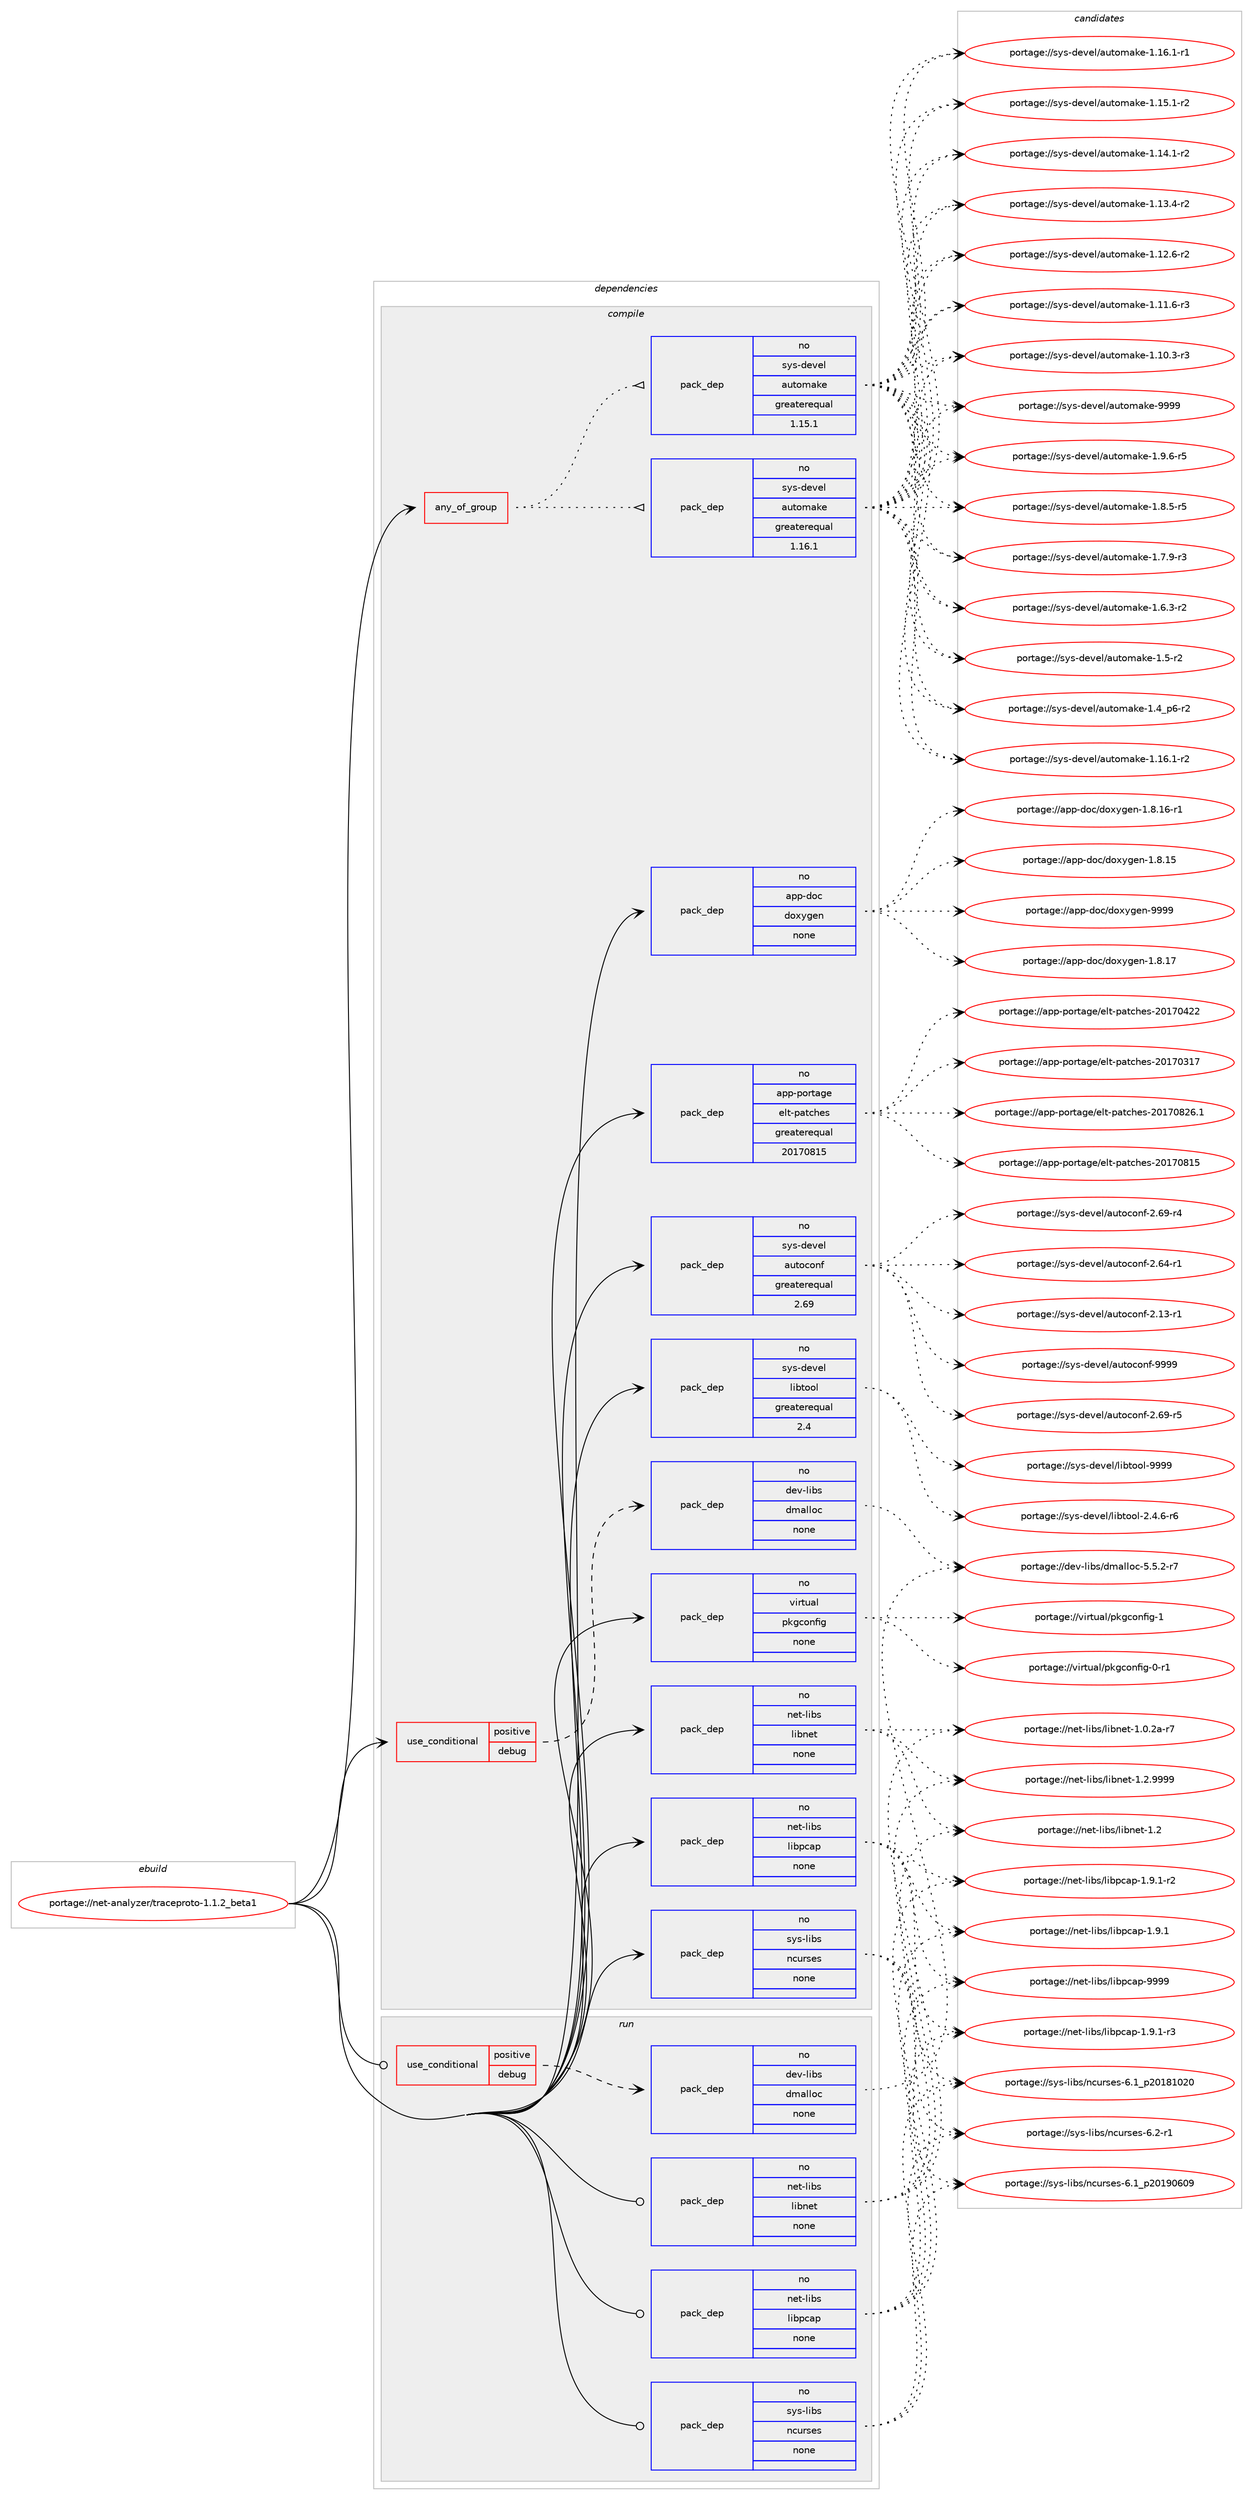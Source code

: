 digraph prolog {

# *************
# Graph options
# *************

newrank=true;
concentrate=true;
compound=true;
graph [rankdir=LR,fontname=Helvetica,fontsize=10,ranksep=1.5];#, ranksep=2.5, nodesep=0.2];
edge  [arrowhead=vee];
node  [fontname=Helvetica,fontsize=10];

# **********
# The ebuild
# **********

subgraph cluster_leftcol {
color=gray;
rank=same;
label=<<i>ebuild</i>>;
id [label="portage://net-analyzer/traceproto-1.1.2_beta1", color=red, width=4, href="../net-analyzer/traceproto-1.1.2_beta1.svg"];
}

# ****************
# The dependencies
# ****************

subgraph cluster_midcol {
color=gray;
label=<<i>dependencies</i>>;
subgraph cluster_compile {
fillcolor="#eeeeee";
style=filled;
label=<<i>compile</i>>;
subgraph any1257 {
dependency65977 [label=<<TABLE BORDER="0" CELLBORDER="1" CELLSPACING="0" CELLPADDING="4"><TR><TD CELLPADDING="10">any_of_group</TD></TR></TABLE>>, shape=none, color=red];subgraph pack51230 {
dependency65978 [label=<<TABLE BORDER="0" CELLBORDER="1" CELLSPACING="0" CELLPADDING="4" WIDTH="220"><TR><TD ROWSPAN="6" CELLPADDING="30">pack_dep</TD></TR><TR><TD WIDTH="110">no</TD></TR><TR><TD>sys-devel</TD></TR><TR><TD>automake</TD></TR><TR><TD>greaterequal</TD></TR><TR><TD>1.16.1</TD></TR></TABLE>>, shape=none, color=blue];
}
dependency65977:e -> dependency65978:w [weight=20,style="dotted",arrowhead="oinv"];
subgraph pack51231 {
dependency65979 [label=<<TABLE BORDER="0" CELLBORDER="1" CELLSPACING="0" CELLPADDING="4" WIDTH="220"><TR><TD ROWSPAN="6" CELLPADDING="30">pack_dep</TD></TR><TR><TD WIDTH="110">no</TD></TR><TR><TD>sys-devel</TD></TR><TR><TD>automake</TD></TR><TR><TD>greaterequal</TD></TR><TR><TD>1.15.1</TD></TR></TABLE>>, shape=none, color=blue];
}
dependency65977:e -> dependency65979:w [weight=20,style="dotted",arrowhead="oinv"];
}
id:e -> dependency65977:w [weight=20,style="solid",arrowhead="vee"];
subgraph cond13481 {
dependency65980 [label=<<TABLE BORDER="0" CELLBORDER="1" CELLSPACING="0" CELLPADDING="4"><TR><TD ROWSPAN="3" CELLPADDING="10">use_conditional</TD></TR><TR><TD>positive</TD></TR><TR><TD>debug</TD></TR></TABLE>>, shape=none, color=red];
subgraph pack51232 {
dependency65981 [label=<<TABLE BORDER="0" CELLBORDER="1" CELLSPACING="0" CELLPADDING="4" WIDTH="220"><TR><TD ROWSPAN="6" CELLPADDING="30">pack_dep</TD></TR><TR><TD WIDTH="110">no</TD></TR><TR><TD>dev-libs</TD></TR><TR><TD>dmalloc</TD></TR><TR><TD>none</TD></TR><TR><TD></TD></TR></TABLE>>, shape=none, color=blue];
}
dependency65980:e -> dependency65981:w [weight=20,style="dashed",arrowhead="vee"];
}
id:e -> dependency65980:w [weight=20,style="solid",arrowhead="vee"];
subgraph pack51233 {
dependency65982 [label=<<TABLE BORDER="0" CELLBORDER="1" CELLSPACING="0" CELLPADDING="4" WIDTH="220"><TR><TD ROWSPAN="6" CELLPADDING="30">pack_dep</TD></TR><TR><TD WIDTH="110">no</TD></TR><TR><TD>app-doc</TD></TR><TR><TD>doxygen</TD></TR><TR><TD>none</TD></TR><TR><TD></TD></TR></TABLE>>, shape=none, color=blue];
}
id:e -> dependency65982:w [weight=20,style="solid",arrowhead="vee"];
subgraph pack51234 {
dependency65983 [label=<<TABLE BORDER="0" CELLBORDER="1" CELLSPACING="0" CELLPADDING="4" WIDTH="220"><TR><TD ROWSPAN="6" CELLPADDING="30">pack_dep</TD></TR><TR><TD WIDTH="110">no</TD></TR><TR><TD>app-portage</TD></TR><TR><TD>elt-patches</TD></TR><TR><TD>greaterequal</TD></TR><TR><TD>20170815</TD></TR></TABLE>>, shape=none, color=blue];
}
id:e -> dependency65983:w [weight=20,style="solid",arrowhead="vee"];
subgraph pack51235 {
dependency65984 [label=<<TABLE BORDER="0" CELLBORDER="1" CELLSPACING="0" CELLPADDING="4" WIDTH="220"><TR><TD ROWSPAN="6" CELLPADDING="30">pack_dep</TD></TR><TR><TD WIDTH="110">no</TD></TR><TR><TD>net-libs</TD></TR><TR><TD>libnet</TD></TR><TR><TD>none</TD></TR><TR><TD></TD></TR></TABLE>>, shape=none, color=blue];
}
id:e -> dependency65984:w [weight=20,style="solid",arrowhead="vee"];
subgraph pack51236 {
dependency65985 [label=<<TABLE BORDER="0" CELLBORDER="1" CELLSPACING="0" CELLPADDING="4" WIDTH="220"><TR><TD ROWSPAN="6" CELLPADDING="30">pack_dep</TD></TR><TR><TD WIDTH="110">no</TD></TR><TR><TD>net-libs</TD></TR><TR><TD>libpcap</TD></TR><TR><TD>none</TD></TR><TR><TD></TD></TR></TABLE>>, shape=none, color=blue];
}
id:e -> dependency65985:w [weight=20,style="solid",arrowhead="vee"];
subgraph pack51237 {
dependency65986 [label=<<TABLE BORDER="0" CELLBORDER="1" CELLSPACING="0" CELLPADDING="4" WIDTH="220"><TR><TD ROWSPAN="6" CELLPADDING="30">pack_dep</TD></TR><TR><TD WIDTH="110">no</TD></TR><TR><TD>sys-devel</TD></TR><TR><TD>autoconf</TD></TR><TR><TD>greaterequal</TD></TR><TR><TD>2.69</TD></TR></TABLE>>, shape=none, color=blue];
}
id:e -> dependency65986:w [weight=20,style="solid",arrowhead="vee"];
subgraph pack51238 {
dependency65987 [label=<<TABLE BORDER="0" CELLBORDER="1" CELLSPACING="0" CELLPADDING="4" WIDTH="220"><TR><TD ROWSPAN="6" CELLPADDING="30">pack_dep</TD></TR><TR><TD WIDTH="110">no</TD></TR><TR><TD>sys-devel</TD></TR><TR><TD>libtool</TD></TR><TR><TD>greaterequal</TD></TR><TR><TD>2.4</TD></TR></TABLE>>, shape=none, color=blue];
}
id:e -> dependency65987:w [weight=20,style="solid",arrowhead="vee"];
subgraph pack51239 {
dependency65988 [label=<<TABLE BORDER="0" CELLBORDER="1" CELLSPACING="0" CELLPADDING="4" WIDTH="220"><TR><TD ROWSPAN="6" CELLPADDING="30">pack_dep</TD></TR><TR><TD WIDTH="110">no</TD></TR><TR><TD>sys-libs</TD></TR><TR><TD>ncurses</TD></TR><TR><TD>none</TD></TR><TR><TD></TD></TR></TABLE>>, shape=none, color=blue];
}
id:e -> dependency65988:w [weight=20,style="solid",arrowhead="vee"];
subgraph pack51240 {
dependency65989 [label=<<TABLE BORDER="0" CELLBORDER="1" CELLSPACING="0" CELLPADDING="4" WIDTH="220"><TR><TD ROWSPAN="6" CELLPADDING="30">pack_dep</TD></TR><TR><TD WIDTH="110">no</TD></TR><TR><TD>virtual</TD></TR><TR><TD>pkgconfig</TD></TR><TR><TD>none</TD></TR><TR><TD></TD></TR></TABLE>>, shape=none, color=blue];
}
id:e -> dependency65989:w [weight=20,style="solid",arrowhead="vee"];
}
subgraph cluster_compileandrun {
fillcolor="#eeeeee";
style=filled;
label=<<i>compile and run</i>>;
}
subgraph cluster_run {
fillcolor="#eeeeee";
style=filled;
label=<<i>run</i>>;
subgraph cond13482 {
dependency65990 [label=<<TABLE BORDER="0" CELLBORDER="1" CELLSPACING="0" CELLPADDING="4"><TR><TD ROWSPAN="3" CELLPADDING="10">use_conditional</TD></TR><TR><TD>positive</TD></TR><TR><TD>debug</TD></TR></TABLE>>, shape=none, color=red];
subgraph pack51241 {
dependency65991 [label=<<TABLE BORDER="0" CELLBORDER="1" CELLSPACING="0" CELLPADDING="4" WIDTH="220"><TR><TD ROWSPAN="6" CELLPADDING="30">pack_dep</TD></TR><TR><TD WIDTH="110">no</TD></TR><TR><TD>dev-libs</TD></TR><TR><TD>dmalloc</TD></TR><TR><TD>none</TD></TR><TR><TD></TD></TR></TABLE>>, shape=none, color=blue];
}
dependency65990:e -> dependency65991:w [weight=20,style="dashed",arrowhead="vee"];
}
id:e -> dependency65990:w [weight=20,style="solid",arrowhead="odot"];
subgraph pack51242 {
dependency65992 [label=<<TABLE BORDER="0" CELLBORDER="1" CELLSPACING="0" CELLPADDING="4" WIDTH="220"><TR><TD ROWSPAN="6" CELLPADDING="30">pack_dep</TD></TR><TR><TD WIDTH="110">no</TD></TR><TR><TD>net-libs</TD></TR><TR><TD>libnet</TD></TR><TR><TD>none</TD></TR><TR><TD></TD></TR></TABLE>>, shape=none, color=blue];
}
id:e -> dependency65992:w [weight=20,style="solid",arrowhead="odot"];
subgraph pack51243 {
dependency65993 [label=<<TABLE BORDER="0" CELLBORDER="1" CELLSPACING="0" CELLPADDING="4" WIDTH="220"><TR><TD ROWSPAN="6" CELLPADDING="30">pack_dep</TD></TR><TR><TD WIDTH="110">no</TD></TR><TR><TD>net-libs</TD></TR><TR><TD>libpcap</TD></TR><TR><TD>none</TD></TR><TR><TD></TD></TR></TABLE>>, shape=none, color=blue];
}
id:e -> dependency65993:w [weight=20,style="solid",arrowhead="odot"];
subgraph pack51244 {
dependency65994 [label=<<TABLE BORDER="0" CELLBORDER="1" CELLSPACING="0" CELLPADDING="4" WIDTH="220"><TR><TD ROWSPAN="6" CELLPADDING="30">pack_dep</TD></TR><TR><TD WIDTH="110">no</TD></TR><TR><TD>sys-libs</TD></TR><TR><TD>ncurses</TD></TR><TR><TD>none</TD></TR><TR><TD></TD></TR></TABLE>>, shape=none, color=blue];
}
id:e -> dependency65994:w [weight=20,style="solid",arrowhead="odot"];
}
}

# **************
# The candidates
# **************

subgraph cluster_choices {
rank=same;
color=gray;
label=<<i>candidates</i>>;

subgraph choice51230 {
color=black;
nodesep=1;
choice115121115451001011181011084797117116111109971071014557575757 [label="portage://sys-devel/automake-9999", color=red, width=4,href="../sys-devel/automake-9999.svg"];
choice115121115451001011181011084797117116111109971071014549465746544511453 [label="portage://sys-devel/automake-1.9.6-r5", color=red, width=4,href="../sys-devel/automake-1.9.6-r5.svg"];
choice115121115451001011181011084797117116111109971071014549465646534511453 [label="portage://sys-devel/automake-1.8.5-r5", color=red, width=4,href="../sys-devel/automake-1.8.5-r5.svg"];
choice115121115451001011181011084797117116111109971071014549465546574511451 [label="portage://sys-devel/automake-1.7.9-r3", color=red, width=4,href="../sys-devel/automake-1.7.9-r3.svg"];
choice115121115451001011181011084797117116111109971071014549465446514511450 [label="portage://sys-devel/automake-1.6.3-r2", color=red, width=4,href="../sys-devel/automake-1.6.3-r2.svg"];
choice11512111545100101118101108479711711611110997107101454946534511450 [label="portage://sys-devel/automake-1.5-r2", color=red, width=4,href="../sys-devel/automake-1.5-r2.svg"];
choice115121115451001011181011084797117116111109971071014549465295112544511450 [label="portage://sys-devel/automake-1.4_p6-r2", color=red, width=4,href="../sys-devel/automake-1.4_p6-r2.svg"];
choice11512111545100101118101108479711711611110997107101454946495446494511450 [label="portage://sys-devel/automake-1.16.1-r2", color=red, width=4,href="../sys-devel/automake-1.16.1-r2.svg"];
choice11512111545100101118101108479711711611110997107101454946495446494511449 [label="portage://sys-devel/automake-1.16.1-r1", color=red, width=4,href="../sys-devel/automake-1.16.1-r1.svg"];
choice11512111545100101118101108479711711611110997107101454946495346494511450 [label="portage://sys-devel/automake-1.15.1-r2", color=red, width=4,href="../sys-devel/automake-1.15.1-r2.svg"];
choice11512111545100101118101108479711711611110997107101454946495246494511450 [label="portage://sys-devel/automake-1.14.1-r2", color=red, width=4,href="../sys-devel/automake-1.14.1-r2.svg"];
choice11512111545100101118101108479711711611110997107101454946495146524511450 [label="portage://sys-devel/automake-1.13.4-r2", color=red, width=4,href="../sys-devel/automake-1.13.4-r2.svg"];
choice11512111545100101118101108479711711611110997107101454946495046544511450 [label="portage://sys-devel/automake-1.12.6-r2", color=red, width=4,href="../sys-devel/automake-1.12.6-r2.svg"];
choice11512111545100101118101108479711711611110997107101454946494946544511451 [label="portage://sys-devel/automake-1.11.6-r3", color=red, width=4,href="../sys-devel/automake-1.11.6-r3.svg"];
choice11512111545100101118101108479711711611110997107101454946494846514511451 [label="portage://sys-devel/automake-1.10.3-r3", color=red, width=4,href="../sys-devel/automake-1.10.3-r3.svg"];
dependency65978:e -> choice115121115451001011181011084797117116111109971071014557575757:w [style=dotted,weight="100"];
dependency65978:e -> choice115121115451001011181011084797117116111109971071014549465746544511453:w [style=dotted,weight="100"];
dependency65978:e -> choice115121115451001011181011084797117116111109971071014549465646534511453:w [style=dotted,weight="100"];
dependency65978:e -> choice115121115451001011181011084797117116111109971071014549465546574511451:w [style=dotted,weight="100"];
dependency65978:e -> choice115121115451001011181011084797117116111109971071014549465446514511450:w [style=dotted,weight="100"];
dependency65978:e -> choice11512111545100101118101108479711711611110997107101454946534511450:w [style=dotted,weight="100"];
dependency65978:e -> choice115121115451001011181011084797117116111109971071014549465295112544511450:w [style=dotted,weight="100"];
dependency65978:e -> choice11512111545100101118101108479711711611110997107101454946495446494511450:w [style=dotted,weight="100"];
dependency65978:e -> choice11512111545100101118101108479711711611110997107101454946495446494511449:w [style=dotted,weight="100"];
dependency65978:e -> choice11512111545100101118101108479711711611110997107101454946495346494511450:w [style=dotted,weight="100"];
dependency65978:e -> choice11512111545100101118101108479711711611110997107101454946495246494511450:w [style=dotted,weight="100"];
dependency65978:e -> choice11512111545100101118101108479711711611110997107101454946495146524511450:w [style=dotted,weight="100"];
dependency65978:e -> choice11512111545100101118101108479711711611110997107101454946495046544511450:w [style=dotted,weight="100"];
dependency65978:e -> choice11512111545100101118101108479711711611110997107101454946494946544511451:w [style=dotted,weight="100"];
dependency65978:e -> choice11512111545100101118101108479711711611110997107101454946494846514511451:w [style=dotted,weight="100"];
}
subgraph choice51231 {
color=black;
nodesep=1;
choice115121115451001011181011084797117116111109971071014557575757 [label="portage://sys-devel/automake-9999", color=red, width=4,href="../sys-devel/automake-9999.svg"];
choice115121115451001011181011084797117116111109971071014549465746544511453 [label="portage://sys-devel/automake-1.9.6-r5", color=red, width=4,href="../sys-devel/automake-1.9.6-r5.svg"];
choice115121115451001011181011084797117116111109971071014549465646534511453 [label="portage://sys-devel/automake-1.8.5-r5", color=red, width=4,href="../sys-devel/automake-1.8.5-r5.svg"];
choice115121115451001011181011084797117116111109971071014549465546574511451 [label="portage://sys-devel/automake-1.7.9-r3", color=red, width=4,href="../sys-devel/automake-1.7.9-r3.svg"];
choice115121115451001011181011084797117116111109971071014549465446514511450 [label="portage://sys-devel/automake-1.6.3-r2", color=red, width=4,href="../sys-devel/automake-1.6.3-r2.svg"];
choice11512111545100101118101108479711711611110997107101454946534511450 [label="portage://sys-devel/automake-1.5-r2", color=red, width=4,href="../sys-devel/automake-1.5-r2.svg"];
choice115121115451001011181011084797117116111109971071014549465295112544511450 [label="portage://sys-devel/automake-1.4_p6-r2", color=red, width=4,href="../sys-devel/automake-1.4_p6-r2.svg"];
choice11512111545100101118101108479711711611110997107101454946495446494511450 [label="portage://sys-devel/automake-1.16.1-r2", color=red, width=4,href="../sys-devel/automake-1.16.1-r2.svg"];
choice11512111545100101118101108479711711611110997107101454946495446494511449 [label="portage://sys-devel/automake-1.16.1-r1", color=red, width=4,href="../sys-devel/automake-1.16.1-r1.svg"];
choice11512111545100101118101108479711711611110997107101454946495346494511450 [label="portage://sys-devel/automake-1.15.1-r2", color=red, width=4,href="../sys-devel/automake-1.15.1-r2.svg"];
choice11512111545100101118101108479711711611110997107101454946495246494511450 [label="portage://sys-devel/automake-1.14.1-r2", color=red, width=4,href="../sys-devel/automake-1.14.1-r2.svg"];
choice11512111545100101118101108479711711611110997107101454946495146524511450 [label="portage://sys-devel/automake-1.13.4-r2", color=red, width=4,href="../sys-devel/automake-1.13.4-r2.svg"];
choice11512111545100101118101108479711711611110997107101454946495046544511450 [label="portage://sys-devel/automake-1.12.6-r2", color=red, width=4,href="../sys-devel/automake-1.12.6-r2.svg"];
choice11512111545100101118101108479711711611110997107101454946494946544511451 [label="portage://sys-devel/automake-1.11.6-r3", color=red, width=4,href="../sys-devel/automake-1.11.6-r3.svg"];
choice11512111545100101118101108479711711611110997107101454946494846514511451 [label="portage://sys-devel/automake-1.10.3-r3", color=red, width=4,href="../sys-devel/automake-1.10.3-r3.svg"];
dependency65979:e -> choice115121115451001011181011084797117116111109971071014557575757:w [style=dotted,weight="100"];
dependency65979:e -> choice115121115451001011181011084797117116111109971071014549465746544511453:w [style=dotted,weight="100"];
dependency65979:e -> choice115121115451001011181011084797117116111109971071014549465646534511453:w [style=dotted,weight="100"];
dependency65979:e -> choice115121115451001011181011084797117116111109971071014549465546574511451:w [style=dotted,weight="100"];
dependency65979:e -> choice115121115451001011181011084797117116111109971071014549465446514511450:w [style=dotted,weight="100"];
dependency65979:e -> choice11512111545100101118101108479711711611110997107101454946534511450:w [style=dotted,weight="100"];
dependency65979:e -> choice115121115451001011181011084797117116111109971071014549465295112544511450:w [style=dotted,weight="100"];
dependency65979:e -> choice11512111545100101118101108479711711611110997107101454946495446494511450:w [style=dotted,weight="100"];
dependency65979:e -> choice11512111545100101118101108479711711611110997107101454946495446494511449:w [style=dotted,weight="100"];
dependency65979:e -> choice11512111545100101118101108479711711611110997107101454946495346494511450:w [style=dotted,weight="100"];
dependency65979:e -> choice11512111545100101118101108479711711611110997107101454946495246494511450:w [style=dotted,weight="100"];
dependency65979:e -> choice11512111545100101118101108479711711611110997107101454946495146524511450:w [style=dotted,weight="100"];
dependency65979:e -> choice11512111545100101118101108479711711611110997107101454946495046544511450:w [style=dotted,weight="100"];
dependency65979:e -> choice11512111545100101118101108479711711611110997107101454946494946544511451:w [style=dotted,weight="100"];
dependency65979:e -> choice11512111545100101118101108479711711611110997107101454946494846514511451:w [style=dotted,weight="100"];
}
subgraph choice51232 {
color=black;
nodesep=1;
choice10010111845108105981154710010997108108111994553465346504511455 [label="portage://dev-libs/dmalloc-5.5.2-r7", color=red, width=4,href="../dev-libs/dmalloc-5.5.2-r7.svg"];
dependency65981:e -> choice10010111845108105981154710010997108108111994553465346504511455:w [style=dotted,weight="100"];
}
subgraph choice51233 {
color=black;
nodesep=1;
choice971121124510011199471001111201211031011104557575757 [label="portage://app-doc/doxygen-9999", color=red, width=4,href="../app-doc/doxygen-9999.svg"];
choice9711211245100111994710011112012110310111045494656464955 [label="portage://app-doc/doxygen-1.8.17", color=red, width=4,href="../app-doc/doxygen-1.8.17.svg"];
choice97112112451001119947100111120121103101110454946564649544511449 [label="portage://app-doc/doxygen-1.8.16-r1", color=red, width=4,href="../app-doc/doxygen-1.8.16-r1.svg"];
choice9711211245100111994710011112012110310111045494656464953 [label="portage://app-doc/doxygen-1.8.15", color=red, width=4,href="../app-doc/doxygen-1.8.15.svg"];
dependency65982:e -> choice971121124510011199471001111201211031011104557575757:w [style=dotted,weight="100"];
dependency65982:e -> choice9711211245100111994710011112012110310111045494656464955:w [style=dotted,weight="100"];
dependency65982:e -> choice97112112451001119947100111120121103101110454946564649544511449:w [style=dotted,weight="100"];
dependency65982:e -> choice9711211245100111994710011112012110310111045494656464953:w [style=dotted,weight="100"];
}
subgraph choice51234 {
color=black;
nodesep=1;
choice971121124511211111411697103101471011081164511297116991041011154550484955485650544649 [label="portage://app-portage/elt-patches-20170826.1", color=red, width=4,href="../app-portage/elt-patches-20170826.1.svg"];
choice97112112451121111141169710310147101108116451129711699104101115455048495548564953 [label="portage://app-portage/elt-patches-20170815", color=red, width=4,href="../app-portage/elt-patches-20170815.svg"];
choice97112112451121111141169710310147101108116451129711699104101115455048495548525050 [label="portage://app-portage/elt-patches-20170422", color=red, width=4,href="../app-portage/elt-patches-20170422.svg"];
choice97112112451121111141169710310147101108116451129711699104101115455048495548514955 [label="portage://app-portage/elt-patches-20170317", color=red, width=4,href="../app-portage/elt-patches-20170317.svg"];
dependency65983:e -> choice971121124511211111411697103101471011081164511297116991041011154550484955485650544649:w [style=dotted,weight="100"];
dependency65983:e -> choice97112112451121111141169710310147101108116451129711699104101115455048495548564953:w [style=dotted,weight="100"];
dependency65983:e -> choice97112112451121111141169710310147101108116451129711699104101115455048495548525050:w [style=dotted,weight="100"];
dependency65983:e -> choice97112112451121111141169710310147101108116451129711699104101115455048495548514955:w [style=dotted,weight="100"];
}
subgraph choice51235 {
color=black;
nodesep=1;
choice11010111645108105981154710810598110101116454946504657575757 [label="portage://net-libs/libnet-1.2.9999", color=red, width=4,href="../net-libs/libnet-1.2.9999.svg"];
choice1101011164510810598115471081059811010111645494650 [label="portage://net-libs/libnet-1.2", color=red, width=4,href="../net-libs/libnet-1.2.svg"];
choice11010111645108105981154710810598110101116454946484650974511455 [label="portage://net-libs/libnet-1.0.2a-r7", color=red, width=4,href="../net-libs/libnet-1.0.2a-r7.svg"];
dependency65984:e -> choice11010111645108105981154710810598110101116454946504657575757:w [style=dotted,weight="100"];
dependency65984:e -> choice1101011164510810598115471081059811010111645494650:w [style=dotted,weight="100"];
dependency65984:e -> choice11010111645108105981154710810598110101116454946484650974511455:w [style=dotted,weight="100"];
}
subgraph choice51236 {
color=black;
nodesep=1;
choice1101011164510810598115471081059811299971124557575757 [label="portage://net-libs/libpcap-9999", color=red, width=4,href="../net-libs/libpcap-9999.svg"];
choice1101011164510810598115471081059811299971124549465746494511451 [label="portage://net-libs/libpcap-1.9.1-r3", color=red, width=4,href="../net-libs/libpcap-1.9.1-r3.svg"];
choice1101011164510810598115471081059811299971124549465746494511450 [label="portage://net-libs/libpcap-1.9.1-r2", color=red, width=4,href="../net-libs/libpcap-1.9.1-r2.svg"];
choice110101116451081059811547108105981129997112454946574649 [label="portage://net-libs/libpcap-1.9.1", color=red, width=4,href="../net-libs/libpcap-1.9.1.svg"];
dependency65985:e -> choice1101011164510810598115471081059811299971124557575757:w [style=dotted,weight="100"];
dependency65985:e -> choice1101011164510810598115471081059811299971124549465746494511451:w [style=dotted,weight="100"];
dependency65985:e -> choice1101011164510810598115471081059811299971124549465746494511450:w [style=dotted,weight="100"];
dependency65985:e -> choice110101116451081059811547108105981129997112454946574649:w [style=dotted,weight="100"];
}
subgraph choice51237 {
color=black;
nodesep=1;
choice115121115451001011181011084797117116111991111101024557575757 [label="portage://sys-devel/autoconf-9999", color=red, width=4,href="../sys-devel/autoconf-9999.svg"];
choice1151211154510010111810110847971171161119911111010245504654574511453 [label="portage://sys-devel/autoconf-2.69-r5", color=red, width=4,href="../sys-devel/autoconf-2.69-r5.svg"];
choice1151211154510010111810110847971171161119911111010245504654574511452 [label="portage://sys-devel/autoconf-2.69-r4", color=red, width=4,href="../sys-devel/autoconf-2.69-r4.svg"];
choice1151211154510010111810110847971171161119911111010245504654524511449 [label="portage://sys-devel/autoconf-2.64-r1", color=red, width=4,href="../sys-devel/autoconf-2.64-r1.svg"];
choice1151211154510010111810110847971171161119911111010245504649514511449 [label="portage://sys-devel/autoconf-2.13-r1", color=red, width=4,href="../sys-devel/autoconf-2.13-r1.svg"];
dependency65986:e -> choice115121115451001011181011084797117116111991111101024557575757:w [style=dotted,weight="100"];
dependency65986:e -> choice1151211154510010111810110847971171161119911111010245504654574511453:w [style=dotted,weight="100"];
dependency65986:e -> choice1151211154510010111810110847971171161119911111010245504654574511452:w [style=dotted,weight="100"];
dependency65986:e -> choice1151211154510010111810110847971171161119911111010245504654524511449:w [style=dotted,weight="100"];
dependency65986:e -> choice1151211154510010111810110847971171161119911111010245504649514511449:w [style=dotted,weight="100"];
}
subgraph choice51238 {
color=black;
nodesep=1;
choice1151211154510010111810110847108105981161111111084557575757 [label="portage://sys-devel/libtool-9999", color=red, width=4,href="../sys-devel/libtool-9999.svg"];
choice1151211154510010111810110847108105981161111111084550465246544511454 [label="portage://sys-devel/libtool-2.4.6-r6", color=red, width=4,href="../sys-devel/libtool-2.4.6-r6.svg"];
dependency65987:e -> choice1151211154510010111810110847108105981161111111084557575757:w [style=dotted,weight="100"];
dependency65987:e -> choice1151211154510010111810110847108105981161111111084550465246544511454:w [style=dotted,weight="100"];
}
subgraph choice51239 {
color=black;
nodesep=1;
choice11512111545108105981154711099117114115101115455446504511449 [label="portage://sys-libs/ncurses-6.2-r1", color=red, width=4,href="../sys-libs/ncurses-6.2-r1.svg"];
choice1151211154510810598115471109911711411510111545544649951125048495748544857 [label="portage://sys-libs/ncurses-6.1_p20190609", color=red, width=4,href="../sys-libs/ncurses-6.1_p20190609.svg"];
choice1151211154510810598115471109911711411510111545544649951125048495649485048 [label="portage://sys-libs/ncurses-6.1_p20181020", color=red, width=4,href="../sys-libs/ncurses-6.1_p20181020.svg"];
dependency65988:e -> choice11512111545108105981154711099117114115101115455446504511449:w [style=dotted,weight="100"];
dependency65988:e -> choice1151211154510810598115471109911711411510111545544649951125048495748544857:w [style=dotted,weight="100"];
dependency65988:e -> choice1151211154510810598115471109911711411510111545544649951125048495649485048:w [style=dotted,weight="100"];
}
subgraph choice51240 {
color=black;
nodesep=1;
choice1181051141161179710847112107103991111101021051034549 [label="portage://virtual/pkgconfig-1", color=red, width=4,href="../virtual/pkgconfig-1.svg"];
choice11810511411611797108471121071039911111010210510345484511449 [label="portage://virtual/pkgconfig-0-r1", color=red, width=4,href="../virtual/pkgconfig-0-r1.svg"];
dependency65989:e -> choice1181051141161179710847112107103991111101021051034549:w [style=dotted,weight="100"];
dependency65989:e -> choice11810511411611797108471121071039911111010210510345484511449:w [style=dotted,weight="100"];
}
subgraph choice51241 {
color=black;
nodesep=1;
choice10010111845108105981154710010997108108111994553465346504511455 [label="portage://dev-libs/dmalloc-5.5.2-r7", color=red, width=4,href="../dev-libs/dmalloc-5.5.2-r7.svg"];
dependency65991:e -> choice10010111845108105981154710010997108108111994553465346504511455:w [style=dotted,weight="100"];
}
subgraph choice51242 {
color=black;
nodesep=1;
choice11010111645108105981154710810598110101116454946504657575757 [label="portage://net-libs/libnet-1.2.9999", color=red, width=4,href="../net-libs/libnet-1.2.9999.svg"];
choice1101011164510810598115471081059811010111645494650 [label="portage://net-libs/libnet-1.2", color=red, width=4,href="../net-libs/libnet-1.2.svg"];
choice11010111645108105981154710810598110101116454946484650974511455 [label="portage://net-libs/libnet-1.0.2a-r7", color=red, width=4,href="../net-libs/libnet-1.0.2a-r7.svg"];
dependency65992:e -> choice11010111645108105981154710810598110101116454946504657575757:w [style=dotted,weight="100"];
dependency65992:e -> choice1101011164510810598115471081059811010111645494650:w [style=dotted,weight="100"];
dependency65992:e -> choice11010111645108105981154710810598110101116454946484650974511455:w [style=dotted,weight="100"];
}
subgraph choice51243 {
color=black;
nodesep=1;
choice1101011164510810598115471081059811299971124557575757 [label="portage://net-libs/libpcap-9999", color=red, width=4,href="../net-libs/libpcap-9999.svg"];
choice1101011164510810598115471081059811299971124549465746494511451 [label="portage://net-libs/libpcap-1.9.1-r3", color=red, width=4,href="../net-libs/libpcap-1.9.1-r3.svg"];
choice1101011164510810598115471081059811299971124549465746494511450 [label="portage://net-libs/libpcap-1.9.1-r2", color=red, width=4,href="../net-libs/libpcap-1.9.1-r2.svg"];
choice110101116451081059811547108105981129997112454946574649 [label="portage://net-libs/libpcap-1.9.1", color=red, width=4,href="../net-libs/libpcap-1.9.1.svg"];
dependency65993:e -> choice1101011164510810598115471081059811299971124557575757:w [style=dotted,weight="100"];
dependency65993:e -> choice1101011164510810598115471081059811299971124549465746494511451:w [style=dotted,weight="100"];
dependency65993:e -> choice1101011164510810598115471081059811299971124549465746494511450:w [style=dotted,weight="100"];
dependency65993:e -> choice110101116451081059811547108105981129997112454946574649:w [style=dotted,weight="100"];
}
subgraph choice51244 {
color=black;
nodesep=1;
choice11512111545108105981154711099117114115101115455446504511449 [label="portage://sys-libs/ncurses-6.2-r1", color=red, width=4,href="../sys-libs/ncurses-6.2-r1.svg"];
choice1151211154510810598115471109911711411510111545544649951125048495748544857 [label="portage://sys-libs/ncurses-6.1_p20190609", color=red, width=4,href="../sys-libs/ncurses-6.1_p20190609.svg"];
choice1151211154510810598115471109911711411510111545544649951125048495649485048 [label="portage://sys-libs/ncurses-6.1_p20181020", color=red, width=4,href="../sys-libs/ncurses-6.1_p20181020.svg"];
dependency65994:e -> choice11512111545108105981154711099117114115101115455446504511449:w [style=dotted,weight="100"];
dependency65994:e -> choice1151211154510810598115471109911711411510111545544649951125048495748544857:w [style=dotted,weight="100"];
dependency65994:e -> choice1151211154510810598115471109911711411510111545544649951125048495649485048:w [style=dotted,weight="100"];
}
}

}

